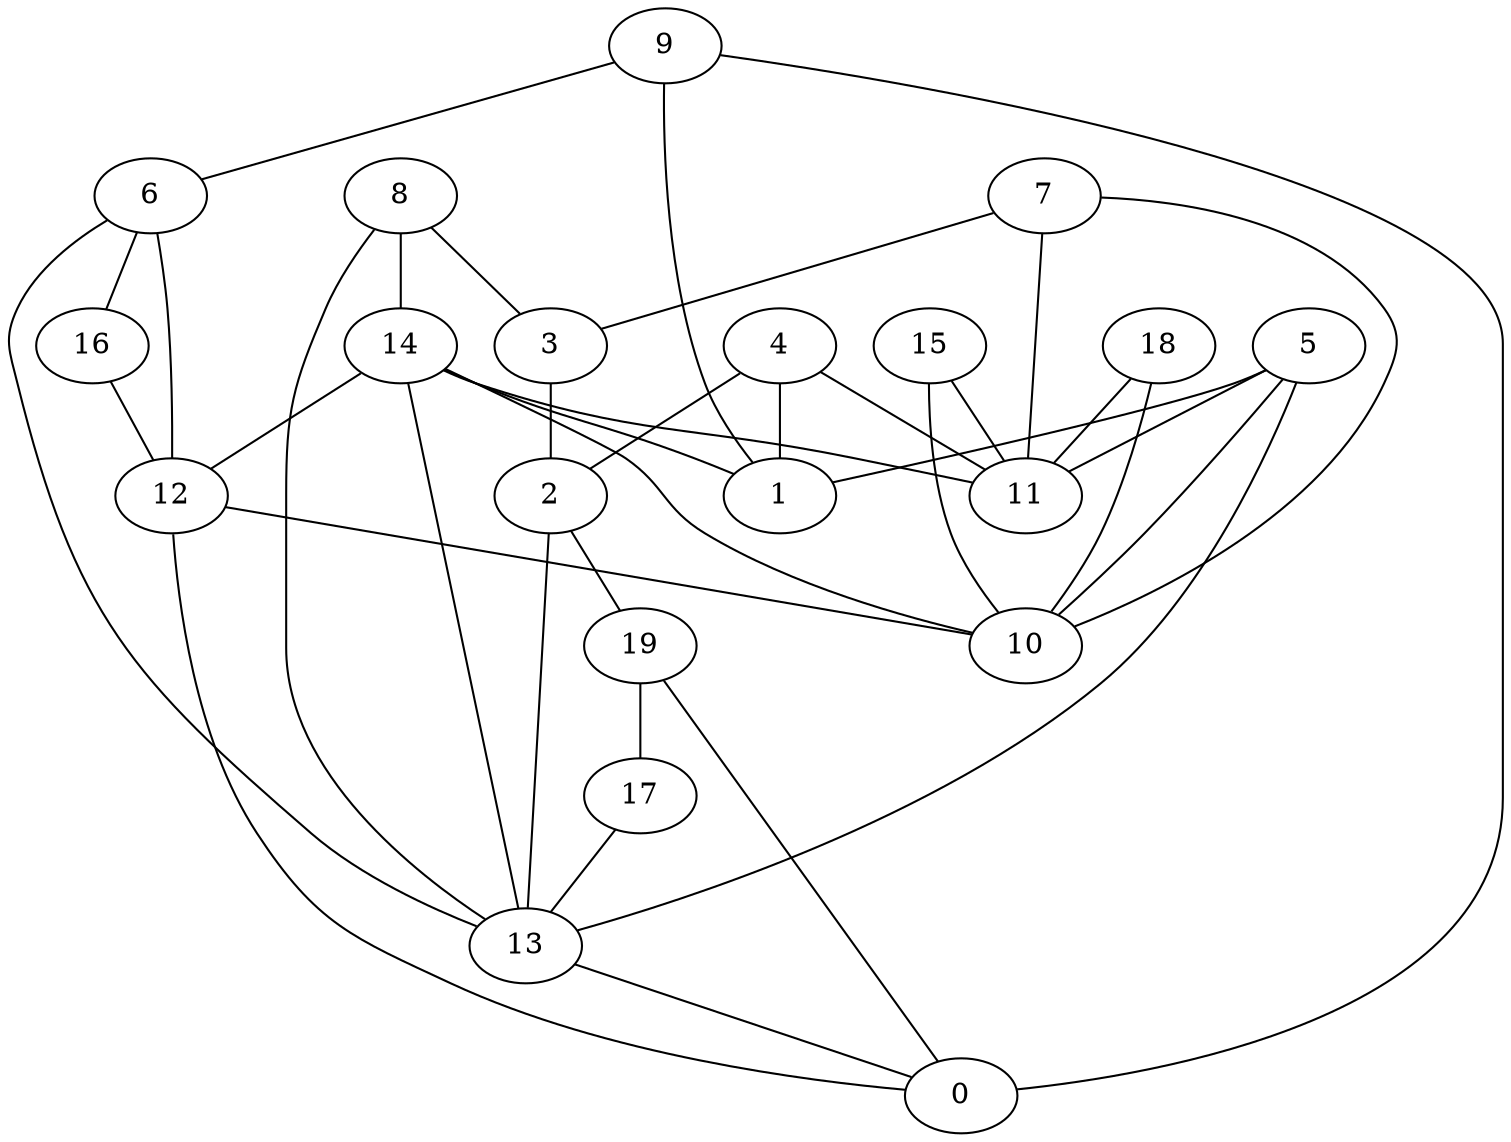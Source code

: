 digraph GG_graph {

subgraph G_graph {
edge [color = black]
"2" -> "19" [dir = none]
"2" -> "13" [dir = none]
"19" -> "17" [dir = none]
"19" -> "0" [dir = none]
"6" -> "16" [dir = none]
"6" -> "12" [dir = none]
"6" -> "13" [dir = none]
"4" -> "11" [dir = none]
"4" -> "2" [dir = none]
"4" -> "1" [dir = none]
"5" -> "1" [dir = none]
"5" -> "11" [dir = none]
"5" -> "10" [dir = none]
"5" -> "13" [dir = none]
"9" -> "0" [dir = none]
"9" -> "1" [dir = none]
"9" -> "6" [dir = none]
"8" -> "14" [dir = none]
"8" -> "13" [dir = none]
"8" -> "3" [dir = none]
"3" -> "2" [dir = none]
"16" -> "12" [dir = none]
"12" -> "10" [dir = none]
"12" -> "0" [dir = none]
"18" -> "10" [dir = none]
"18" -> "11" [dir = none]
"15" -> "10" [dir = none]
"15" -> "11" [dir = none]
"13" -> "0" [dir = none]
"17" -> "13" [dir = none]
"7" -> "3" [dir = none]
"7" -> "11" [dir = none]
"7" -> "10" [dir = none]
"14" -> "1" [dir = none]
"14" -> "11" [dir = none]
"14" -> "12" [dir = none]
"14" -> "13" [dir = none]
"14" -> "10" [dir = none]
}

}

